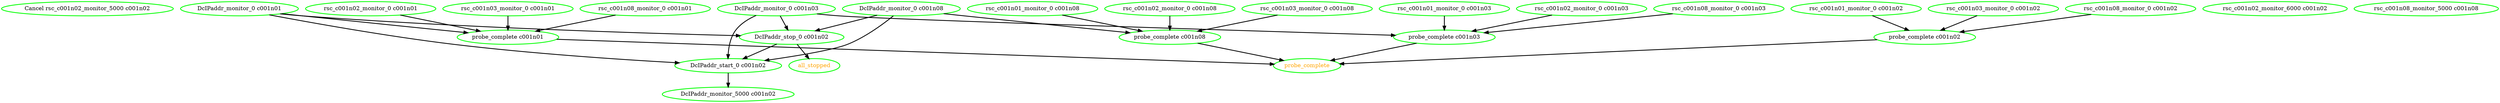  digraph "g" {
"Cancel rsc_c001n02_monitor_5000 c001n02" [ style=bold color="green" fontcolor="black" ]
"DcIPaddr_monitor_0 c001n01" -> "DcIPaddr_start_0 c001n02" [ style = bold]
"DcIPaddr_monitor_0 c001n01" -> "DcIPaddr_stop_0 c001n02" [ style = bold]
"DcIPaddr_monitor_0 c001n01" -> "probe_complete c001n01" [ style = bold]
"DcIPaddr_monitor_0 c001n01" [ style=bold color="green" fontcolor="black" ]
"DcIPaddr_monitor_0 c001n03" -> "DcIPaddr_start_0 c001n02" [ style = bold]
"DcIPaddr_monitor_0 c001n03" -> "DcIPaddr_stop_0 c001n02" [ style = bold]
"DcIPaddr_monitor_0 c001n03" -> "probe_complete c001n03" [ style = bold]
"DcIPaddr_monitor_0 c001n03" [ style=bold color="green" fontcolor="black" ]
"DcIPaddr_monitor_0 c001n08" -> "DcIPaddr_start_0 c001n02" [ style = bold]
"DcIPaddr_monitor_0 c001n08" -> "DcIPaddr_stop_0 c001n02" [ style = bold]
"DcIPaddr_monitor_0 c001n08" -> "probe_complete c001n08" [ style = bold]
"DcIPaddr_monitor_0 c001n08" [ style=bold color="green" fontcolor="black" ]
"DcIPaddr_monitor_5000 c001n02" [ style=bold color="green" fontcolor="black" ]
"DcIPaddr_start_0 c001n02" -> "DcIPaddr_monitor_5000 c001n02" [ style = bold]
"DcIPaddr_start_0 c001n02" [ style=bold color="green" fontcolor="black" ]
"DcIPaddr_stop_0 c001n02" -> "DcIPaddr_start_0 c001n02" [ style = bold]
"DcIPaddr_stop_0 c001n02" -> "all_stopped" [ style = bold]
"DcIPaddr_stop_0 c001n02" [ style=bold color="green" fontcolor="black" ]
"all_stopped" [ style=bold color="green" fontcolor="orange" ]
"probe_complete c001n01" -> "probe_complete" [ style = bold]
"probe_complete c001n01" [ style=bold color="green" fontcolor="black" ]
"probe_complete c001n02" -> "probe_complete" [ style = bold]
"probe_complete c001n02" [ style=bold color="green" fontcolor="black" ]
"probe_complete c001n03" -> "probe_complete" [ style = bold]
"probe_complete c001n03" [ style=bold color="green" fontcolor="black" ]
"probe_complete c001n08" -> "probe_complete" [ style = bold]
"probe_complete c001n08" [ style=bold color="green" fontcolor="black" ]
"probe_complete" [ style=bold color="green" fontcolor="orange" ]
"rsc_c001n01_monitor_0 c001n02" -> "probe_complete c001n02" [ style = bold]
"rsc_c001n01_monitor_0 c001n02" [ style=bold color="green" fontcolor="black" ]
"rsc_c001n01_monitor_0 c001n03" -> "probe_complete c001n03" [ style = bold]
"rsc_c001n01_monitor_0 c001n03" [ style=bold color="green" fontcolor="black" ]
"rsc_c001n01_monitor_0 c001n08" -> "probe_complete c001n08" [ style = bold]
"rsc_c001n01_monitor_0 c001n08" [ style=bold color="green" fontcolor="black" ]
"rsc_c001n02_monitor_0 c001n01" -> "probe_complete c001n01" [ style = bold]
"rsc_c001n02_monitor_0 c001n01" [ style=bold color="green" fontcolor="black" ]
"rsc_c001n02_monitor_0 c001n03" -> "probe_complete c001n03" [ style = bold]
"rsc_c001n02_monitor_0 c001n03" [ style=bold color="green" fontcolor="black" ]
"rsc_c001n02_monitor_0 c001n08" -> "probe_complete c001n08" [ style = bold]
"rsc_c001n02_monitor_0 c001n08" [ style=bold color="green" fontcolor="black" ]
"rsc_c001n02_monitor_6000 c001n02" [ style=bold color="green" fontcolor="black" ]
"rsc_c001n03_monitor_0 c001n01" -> "probe_complete c001n01" [ style = bold]
"rsc_c001n03_monitor_0 c001n01" [ style=bold color="green" fontcolor="black" ]
"rsc_c001n03_monitor_0 c001n02" -> "probe_complete c001n02" [ style = bold]
"rsc_c001n03_monitor_0 c001n02" [ style=bold color="green" fontcolor="black" ]
"rsc_c001n03_monitor_0 c001n08" -> "probe_complete c001n08" [ style = bold]
"rsc_c001n03_monitor_0 c001n08" [ style=bold color="green" fontcolor="black" ]
"rsc_c001n08_monitor_0 c001n01" -> "probe_complete c001n01" [ style = bold]
"rsc_c001n08_monitor_0 c001n01" [ style=bold color="green" fontcolor="black" ]
"rsc_c001n08_monitor_0 c001n02" -> "probe_complete c001n02" [ style = bold]
"rsc_c001n08_monitor_0 c001n02" [ style=bold color="green" fontcolor="black" ]
"rsc_c001n08_monitor_0 c001n03" -> "probe_complete c001n03" [ style = bold]
"rsc_c001n08_monitor_0 c001n03" [ style=bold color="green" fontcolor="black" ]
"rsc_c001n08_monitor_5000 c001n08" [ style=bold color="green" fontcolor="black" ]
}
